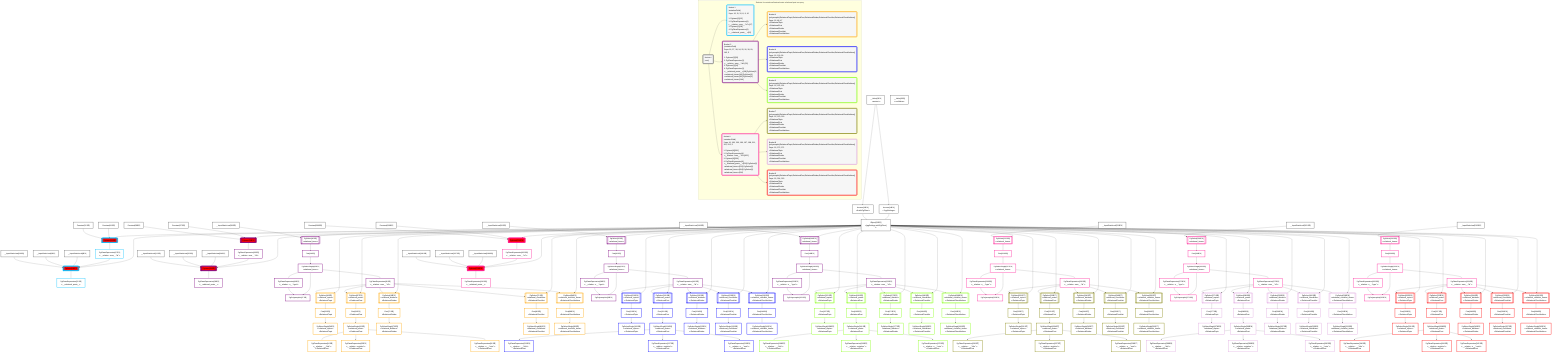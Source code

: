 graph TD
    classDef path fill:#eee,stroke:#000,color:#000
    classDef plan fill:#fff,stroke-width:3px,color:#000
    classDef itemplan fill:#fff,stroke-width:6px,color:#000
    classDef sideeffectplan fill:#f00,stroke-width:6px,color:#000
    classDef bucket fill:#f6f6f6,color:#000,stroke-width:6px,text-align:left


    %% define steps
    __Value3["__Value[3∈0]<br />ᐸcontextᐳ"]:::plan
    __Value5["__Value[5∈0]<br />ᐸrootValueᐳ"]:::plan
    __InputStaticLeaf8["__InputStaticLeaf[8∈0]"]:::plan
    __InputStaticLeaf9["__InputStaticLeaf[9∈0]"]:::plan
    __InputStaticLeaf10["__InputStaticLeaf[10∈0]"]:::plan
    Constant11["Constant[11∈0]"]:::plan
    Constant12["Constant[12∈0]"]:::plan
    Access14["Access[14∈0]<br />ᐸ3.pgSettingsᐳ"]:::plan
    Access15["Access[15∈0]<br />ᐸ3.withPgClientᐳ"]:::plan
    Object16["Object[16∈0]<br />ᐸ{pgSettings,withPgClient}ᐳ"]:::plan
    PgInsert13[["PgInsert[13∈1]"]]:::sideeffectplan
    PgClassExpression17["PgClassExpression[17∈1]<br />ᐸ__relation...ems__.”id”ᐳ"]:::plan
    PgInsert18[["PgInsert[18∈1]"]]:::sideeffectplan
    PgClassExpression22["PgClassExpression[22∈1]<br />ᐸ__relational_posts__ᐳ"]:::plan
    __InputStaticLeaf24["__InputStaticLeaf[24∈0]"]:::plan
    __InputStaticLeaf25["__InputStaticLeaf[25∈0]"]:::plan
    __InputStaticLeaf26["__InputStaticLeaf[26∈0]"]:::plan
    Constant27["Constant[27∈0]"]:::plan
    Constant28["Constant[28∈0]"]:::plan
    PgInsert29[["PgInsert[29∈2]"]]:::sideeffectplan
    PgClassExpression33["PgClassExpression[33∈2]<br />ᐸ__relation...ems__.”id”ᐳ"]:::plan
    PgInsert34[["PgInsert[34∈2]"]]:::sideeffectplan
    PgClassExpression38["PgClassExpression[38∈2]<br />ᐸ__relational_posts__ᐳ"]:::plan
    __InputStaticLeaf39["__InputStaticLeaf[39∈0]"]:::plan
    PgSelect40[["PgSelect[40∈2]<br />ᐸrelational_itemsᐳ"]]:::plan
    First44["First[44∈2]"]:::plan
    PgSelectSingle45["PgSelectSingle[45∈2]<br />ᐸrelational_itemsᐳ"]:::plan
    PgClassExpression46["PgClassExpression[46∈2]<br />ᐸ__relation...s__.”type”ᐳ"]:::plan
    PgPolymorphic47["PgPolymorphic[47∈2]"]:::plan
    PgClassExpression48["PgClassExpression[48∈2]<br />ᐸ__relation...ems__.”id”ᐳ"]:::plan
    PgSelect49[["PgSelect[49∈3]<br />ᐸrelational_topicsᐳ<br />ᐳRelationalTopic"]]:::plan
    First53["First[53∈3]<br />ᐳRelationalTopic"]:::plan
    PgSelectSingle54["PgSelectSingle[54∈3]<br />ᐸrelational_topicsᐳ<br />ᐳRelationalTopic"]:::plan
    PgSelect57[["PgSelect[57∈3]<br />ᐸrelational_postsᐳ<br />ᐳRelationalPost"]]:::plan
    First61["First[61∈3]<br />ᐳRelationalPost"]:::plan
    PgSelectSingle62["PgSelectSingle[62∈3]<br />ᐸrelational_postsᐳ<br />ᐳRelationalPost"]:::plan
    PgClassExpression64["PgClassExpression[64∈3]<br />ᐸ__relation...__.”title”ᐳ<br />ᐳRelationalPost"]:::plan
    PgClassExpression65["PgClassExpression[65∈3]<br />ᐸ__relation...scription”ᐳ<br />ᐳRelationalPost"]:::plan
    PgClassExpression66["PgClassExpression[66∈3]<br />ᐸ__relation...s__.”note”ᐳ<br />ᐳRelationalPost"]:::plan
    PgSelect68[["PgSelect[68∈3]<br />ᐸrelational_dividersᐳ<br />ᐳRelationalDivider"]]:::plan
    First72["First[72∈3]<br />ᐳRelationalDivider"]:::plan
    PgSelectSingle73["PgSelectSingle[73∈3]<br />ᐸrelational_dividersᐳ<br />ᐳRelationalDivider"]:::plan
    PgSelect76[["PgSelect[76∈3]<br />ᐸrelational_checklistsᐳ<br />ᐳRelationalChecklist"]]:::plan
    First80["First[80∈3]<br />ᐳRelationalChecklist"]:::plan
    PgSelectSingle81["PgSelectSingle[81∈3]<br />ᐸrelational_checklistsᐳ<br />ᐳRelationalChecklist"]:::plan
    PgSelect84[["PgSelect[84∈3]<br />ᐸrelational_checklist_itemsᐳ<br />ᐳRelationalChecklistItem"]]:::plan
    First88["First[88∈3]<br />ᐳRelationalChecklistItem"]:::plan
    PgSelectSingle89["PgSelectSingle[89∈3]<br />ᐸrelational_checklist_itemsᐳ<br />ᐳRelationalChecklistItem"]:::plan
    __InputStaticLeaf91["__InputStaticLeaf[91∈0]"]:::plan
    PgSelect92[["PgSelect[92∈2]<br />ᐸrelational_itemsᐳ"]]:::plan
    First96["First[96∈2]"]:::plan
    PgSelectSingle97["PgSelectSingle[97∈2]<br />ᐸrelational_itemsᐳ"]:::plan
    PgClassExpression98["PgClassExpression[98∈2]<br />ᐸ__relation...s__.”type”ᐳ"]:::plan
    PgPolymorphic99["PgPolymorphic[99∈2]"]:::plan
    PgClassExpression100["PgClassExpression[100∈2]<br />ᐸ__relation...ems__.”id”ᐳ"]:::plan
    PgSelect101[["PgSelect[101∈4]<br />ᐸrelational_topicsᐳ<br />ᐳRelationalTopic"]]:::plan
    First105["First[105∈4]<br />ᐳRelationalTopic"]:::plan
    PgSelectSingle106["PgSelectSingle[106∈4]<br />ᐸrelational_topicsᐳ<br />ᐳRelationalTopic"]:::plan
    PgSelect109[["PgSelect[109∈4]<br />ᐸrelational_postsᐳ<br />ᐳRelationalPost"]]:::plan
    First113["First[113∈4]<br />ᐳRelationalPost"]:::plan
    PgSelectSingle114["PgSelectSingle[114∈4]<br />ᐸrelational_postsᐳ<br />ᐳRelationalPost"]:::plan
    PgClassExpression116["PgClassExpression[116∈4]<br />ᐸ__relation...__.”title”ᐳ<br />ᐳRelationalPost"]:::plan
    PgClassExpression117["PgClassExpression[117∈4]<br />ᐸ__relation...scription”ᐳ<br />ᐳRelationalPost"]:::plan
    PgClassExpression118["PgClassExpression[118∈4]<br />ᐸ__relation...s__.”note”ᐳ<br />ᐳRelationalPost"]:::plan
    PgSelect120[["PgSelect[120∈4]<br />ᐸrelational_dividersᐳ<br />ᐳRelationalDivider"]]:::plan
    First124["First[124∈4]<br />ᐳRelationalDivider"]:::plan
    PgSelectSingle125["PgSelectSingle[125∈4]<br />ᐸrelational_dividersᐳ<br />ᐳRelationalDivider"]:::plan
    PgSelect128[["PgSelect[128∈4]<br />ᐸrelational_checklistsᐳ<br />ᐳRelationalChecklist"]]:::plan
    First132["First[132∈4]<br />ᐳRelationalChecklist"]:::plan
    PgSelectSingle133["PgSelectSingle[133∈4]<br />ᐸrelational_checklistsᐳ<br />ᐳRelationalChecklist"]:::plan
    PgSelect136[["PgSelect[136∈4]<br />ᐸrelational_checklist_itemsᐳ<br />ᐳRelationalChecklistItem"]]:::plan
    First140["First[140∈4]<br />ᐳRelationalChecklistItem"]:::plan
    PgSelectSingle141["PgSelectSingle[141∈4]<br />ᐸrelational_checklist_itemsᐳ<br />ᐳRelationalChecklistItem"]:::plan
    __InputStaticLeaf143["__InputStaticLeaf[143∈0]"]:::plan
    PgSelect144[["PgSelect[144∈2]<br />ᐸrelational_itemsᐳ"]]:::plan
    First148["First[148∈2]"]:::plan
    PgSelectSingle149["PgSelectSingle[149∈2]<br />ᐸrelational_itemsᐳ"]:::plan
    PgClassExpression150["PgClassExpression[150∈2]<br />ᐸ__relation...s__.”type”ᐳ"]:::plan
    PgPolymorphic151["PgPolymorphic[151∈2]"]:::plan
    PgClassExpression152["PgClassExpression[152∈2]<br />ᐸ__relation...ems__.”id”ᐳ"]:::plan
    PgSelect153[["PgSelect[153∈5]<br />ᐸrelational_topicsᐳ<br />ᐳRelationalTopic"]]:::plan
    First157["First[157∈5]<br />ᐳRelationalTopic"]:::plan
    PgSelectSingle158["PgSelectSingle[158∈5]<br />ᐸrelational_topicsᐳ<br />ᐳRelationalTopic"]:::plan
    PgSelect161[["PgSelect[161∈5]<br />ᐸrelational_postsᐳ<br />ᐳRelationalPost"]]:::plan
    First165["First[165∈5]<br />ᐳRelationalPost"]:::plan
    PgSelectSingle166["PgSelectSingle[166∈5]<br />ᐸrelational_postsᐳ<br />ᐳRelationalPost"]:::plan
    PgClassExpression168["PgClassExpression[168∈5]<br />ᐸ__relation...__.”title”ᐳ<br />ᐳRelationalPost"]:::plan
    PgClassExpression169["PgClassExpression[169∈5]<br />ᐸ__relation...scription”ᐳ<br />ᐳRelationalPost"]:::plan
    PgClassExpression170["PgClassExpression[170∈5]<br />ᐸ__relation...s__.”note”ᐳ<br />ᐳRelationalPost"]:::plan
    PgSelect172[["PgSelect[172∈5]<br />ᐸrelational_dividersᐳ<br />ᐳRelationalDivider"]]:::plan
    First176["First[176∈5]<br />ᐳRelationalDivider"]:::plan
    PgSelectSingle177["PgSelectSingle[177∈5]<br />ᐸrelational_dividersᐳ<br />ᐳRelationalDivider"]:::plan
    PgSelect180[["PgSelect[180∈5]<br />ᐸrelational_checklistsᐳ<br />ᐳRelationalChecklist"]]:::plan
    First184["First[184∈5]<br />ᐳRelationalChecklist"]:::plan
    PgSelectSingle185["PgSelectSingle[185∈5]<br />ᐸrelational_checklistsᐳ<br />ᐳRelationalChecklist"]:::plan
    PgSelect188[["PgSelect[188∈5]<br />ᐸrelational_checklist_itemsᐳ<br />ᐳRelationalChecklistItem"]]:::plan
    First192["First[192∈5]<br />ᐳRelationalChecklistItem"]:::plan
    PgSelectSingle193["PgSelectSingle[193∈5]<br />ᐸrelational_checklist_itemsᐳ<br />ᐳRelationalChecklistItem"]:::plan
    __InputStaticLeaf196["__InputStaticLeaf[196∈0]"]:::plan
    __InputStaticLeaf197["__InputStaticLeaf[197∈0]"]:::plan
    __InputStaticLeaf198["__InputStaticLeaf[198∈0]"]:::plan
    Constant199["Constant[199∈0]"]:::plan
    Constant200["Constant[200∈0]"]:::plan
    PgInsert201[["PgInsert[201∈6]"]]:::sideeffectplan
    PgClassExpression205["PgClassExpression[205∈6]<br />ᐸ__relation...ems__.”id”ᐳ"]:::plan
    PgInsert206[["PgInsert[206∈6]"]]:::sideeffectplan
    PgClassExpression210["PgClassExpression[210∈6]<br />ᐸ__relational_posts__ᐳ"]:::plan
    __InputStaticLeaf211["__InputStaticLeaf[211∈0]"]:::plan
    PgSelect212[["PgSelect[212∈6]<br />ᐸrelational_itemsᐳ"]]:::plan
    First216["First[216∈6]"]:::plan
    PgSelectSingle217["PgSelectSingle[217∈6]<br />ᐸrelational_itemsᐳ"]:::plan
    PgClassExpression218["PgClassExpression[218∈6]<br />ᐸ__relation...s__.”type”ᐳ"]:::plan
    PgPolymorphic219["PgPolymorphic[219∈6]"]:::plan
    PgClassExpression220["PgClassExpression[220∈6]<br />ᐸ__relation...ems__.”id”ᐳ"]:::plan
    PgSelect221[["PgSelect[221∈7]<br />ᐸrelational_topicsᐳ<br />ᐳRelationalTopic"]]:::plan
    First225["First[225∈7]<br />ᐳRelationalTopic"]:::plan
    PgSelectSingle226["PgSelectSingle[226∈7]<br />ᐸrelational_topicsᐳ<br />ᐳRelationalTopic"]:::plan
    PgSelect229[["PgSelect[229∈7]<br />ᐸrelational_postsᐳ<br />ᐳRelationalPost"]]:::plan
    First233["First[233∈7]<br />ᐳRelationalPost"]:::plan
    PgSelectSingle234["PgSelectSingle[234∈7]<br />ᐸrelational_postsᐳ<br />ᐳRelationalPost"]:::plan
    PgClassExpression236["PgClassExpression[236∈7]<br />ᐸ__relation...__.”title”ᐳ<br />ᐳRelationalPost"]:::plan
    PgClassExpression237["PgClassExpression[237∈7]<br />ᐸ__relation...scription”ᐳ<br />ᐳRelationalPost"]:::plan
    PgClassExpression238["PgClassExpression[238∈7]<br />ᐸ__relation...s__.”note”ᐳ<br />ᐳRelationalPost"]:::plan
    PgSelect240[["PgSelect[240∈7]<br />ᐸrelational_dividersᐳ<br />ᐳRelationalDivider"]]:::plan
    First244["First[244∈7]<br />ᐳRelationalDivider"]:::plan
    PgSelectSingle245["PgSelectSingle[245∈7]<br />ᐸrelational_dividersᐳ<br />ᐳRelationalDivider"]:::plan
    PgSelect248[["PgSelect[248∈7]<br />ᐸrelational_checklistsᐳ<br />ᐳRelationalChecklist"]]:::plan
    First252["First[252∈7]<br />ᐳRelationalChecklist"]:::plan
    PgSelectSingle253["PgSelectSingle[253∈7]<br />ᐸrelational_checklistsᐳ<br />ᐳRelationalChecklist"]:::plan
    PgSelect256[["PgSelect[256∈7]<br />ᐸrelational_checklist_itemsᐳ<br />ᐳRelationalChecklistItem"]]:::plan
    First260["First[260∈7]<br />ᐳRelationalChecklistItem"]:::plan
    PgSelectSingle261["PgSelectSingle[261∈7]<br />ᐸrelational_checklist_itemsᐳ<br />ᐳRelationalChecklistItem"]:::plan
    __InputStaticLeaf263["__InputStaticLeaf[263∈0]"]:::plan
    PgSelect264[["PgSelect[264∈6]<br />ᐸrelational_itemsᐳ"]]:::plan
    First268["First[268∈6]"]:::plan
    PgSelectSingle269["PgSelectSingle[269∈6]<br />ᐸrelational_itemsᐳ"]:::plan
    PgClassExpression270["PgClassExpression[270∈6]<br />ᐸ__relation...s__.”type”ᐳ"]:::plan
    PgPolymorphic271["PgPolymorphic[271∈6]"]:::plan
    PgClassExpression272["PgClassExpression[272∈6]<br />ᐸ__relation...ems__.”id”ᐳ"]:::plan
    PgSelect273[["PgSelect[273∈8]<br />ᐸrelational_topicsᐳ<br />ᐳRelationalTopic"]]:::plan
    First277["First[277∈8]<br />ᐳRelationalTopic"]:::plan
    PgSelectSingle278["PgSelectSingle[278∈8]<br />ᐸrelational_topicsᐳ<br />ᐳRelationalTopic"]:::plan
    PgSelect281[["PgSelect[281∈8]<br />ᐸrelational_postsᐳ<br />ᐳRelationalPost"]]:::plan
    First285["First[285∈8]<br />ᐳRelationalPost"]:::plan
    PgSelectSingle286["PgSelectSingle[286∈8]<br />ᐸrelational_postsᐳ<br />ᐳRelationalPost"]:::plan
    PgClassExpression288["PgClassExpression[288∈8]<br />ᐸ__relation...__.”title”ᐳ<br />ᐳRelationalPost"]:::plan
    PgClassExpression289["PgClassExpression[289∈8]<br />ᐸ__relation...scription”ᐳ<br />ᐳRelationalPost"]:::plan
    PgClassExpression290["PgClassExpression[290∈8]<br />ᐸ__relation...s__.”note”ᐳ<br />ᐳRelationalPost"]:::plan
    PgSelect292[["PgSelect[292∈8]<br />ᐸrelational_dividersᐳ<br />ᐳRelationalDivider"]]:::plan
    First296["First[296∈8]<br />ᐳRelationalDivider"]:::plan
    PgSelectSingle297["PgSelectSingle[297∈8]<br />ᐸrelational_dividersᐳ<br />ᐳRelationalDivider"]:::plan
    PgSelect300[["PgSelect[300∈8]<br />ᐸrelational_checklistsᐳ<br />ᐳRelationalChecklist"]]:::plan
    First304["First[304∈8]<br />ᐳRelationalChecklist"]:::plan
    PgSelectSingle305["PgSelectSingle[305∈8]<br />ᐸrelational_checklistsᐳ<br />ᐳRelationalChecklist"]:::plan
    PgSelect308[["PgSelect[308∈8]<br />ᐸrelational_checklist_itemsᐳ<br />ᐳRelationalChecklistItem"]]:::plan
    First312["First[312∈8]<br />ᐳRelationalChecklistItem"]:::plan
    PgSelectSingle313["PgSelectSingle[313∈8]<br />ᐸrelational_checklist_itemsᐳ<br />ᐳRelationalChecklistItem"]:::plan
    __InputStaticLeaf315["__InputStaticLeaf[315∈0]"]:::plan
    PgSelect316[["PgSelect[316∈6]<br />ᐸrelational_itemsᐳ"]]:::plan
    First320["First[320∈6]"]:::plan
    PgSelectSingle321["PgSelectSingle[321∈6]<br />ᐸrelational_itemsᐳ"]:::plan
    PgClassExpression322["PgClassExpression[322∈6]<br />ᐸ__relation...s__.”type”ᐳ"]:::plan
    PgPolymorphic323["PgPolymorphic[323∈6]"]:::plan
    PgClassExpression324["PgClassExpression[324∈6]<br />ᐸ__relation...ems__.”id”ᐳ"]:::plan
    PgSelect325[["PgSelect[325∈9]<br />ᐸrelational_topicsᐳ<br />ᐳRelationalTopic"]]:::plan
    First329["First[329∈9]<br />ᐳRelationalTopic"]:::plan
    PgSelectSingle330["PgSelectSingle[330∈9]<br />ᐸrelational_topicsᐳ<br />ᐳRelationalTopic"]:::plan
    PgSelect333[["PgSelect[333∈9]<br />ᐸrelational_postsᐳ<br />ᐳRelationalPost"]]:::plan
    First337["First[337∈9]<br />ᐳRelationalPost"]:::plan
    PgSelectSingle338["PgSelectSingle[338∈9]<br />ᐸrelational_postsᐳ<br />ᐳRelationalPost"]:::plan
    PgClassExpression340["PgClassExpression[340∈9]<br />ᐸ__relation...__.”title”ᐳ<br />ᐳRelationalPost"]:::plan
    PgClassExpression341["PgClassExpression[341∈9]<br />ᐸ__relation...scription”ᐳ<br />ᐳRelationalPost"]:::plan
    PgClassExpression342["PgClassExpression[342∈9]<br />ᐸ__relation...s__.”note”ᐳ<br />ᐳRelationalPost"]:::plan
    PgSelect344[["PgSelect[344∈9]<br />ᐸrelational_dividersᐳ<br />ᐳRelationalDivider"]]:::plan
    First348["First[348∈9]<br />ᐳRelationalDivider"]:::plan
    PgSelectSingle349["PgSelectSingle[349∈9]<br />ᐸrelational_dividersᐳ<br />ᐳRelationalDivider"]:::plan
    PgSelect352[["PgSelect[352∈9]<br />ᐸrelational_checklistsᐳ<br />ᐳRelationalChecklist"]]:::plan
    First356["First[356∈9]<br />ᐳRelationalChecklist"]:::plan
    PgSelectSingle357["PgSelectSingle[357∈9]<br />ᐸrelational_checklistsᐳ<br />ᐳRelationalChecklist"]:::plan
    PgSelect360[["PgSelect[360∈9]<br />ᐸrelational_checklist_itemsᐳ<br />ᐳRelationalChecklistItem"]]:::plan
    First364["First[364∈9]<br />ᐳRelationalChecklistItem"]:::plan
    PgSelectSingle365["PgSelectSingle[365∈9]<br />ᐸrelational_checklist_itemsᐳ<br />ᐳRelationalChecklistItem"]:::plan

    %% plan dependencies
    __Value3 --> Access14
    __Value3 --> Access15
    Access14 & Access15 --> Object16
    Object16 & Constant11 & Constant12 --> PgInsert13
    PgInsert13 --> PgClassExpression17
    Object16 & PgClassExpression17 & __InputStaticLeaf8 & __InputStaticLeaf9 & __InputStaticLeaf10 --> PgInsert18
    PgInsert18 --> PgClassExpression22
    Object16 & Constant27 & Constant28 --> PgInsert29
    PgInsert29 --> PgClassExpression33
    Object16 & PgClassExpression33 & __InputStaticLeaf24 & __InputStaticLeaf25 & __InputStaticLeaf26 --> PgInsert34
    PgInsert34 --> PgClassExpression38
    Object16 & __InputStaticLeaf39 --> PgSelect40
    PgSelect40 --> First44
    First44 --> PgSelectSingle45
    PgSelectSingle45 --> PgClassExpression46
    PgSelectSingle45 & PgClassExpression46 --> PgPolymorphic47
    PgSelectSingle45 --> PgClassExpression48
    Object16 & PgClassExpression48 --> PgSelect49
    PgSelect49 --> First53
    First53 --> PgSelectSingle54
    Object16 & PgClassExpression48 --> PgSelect57
    PgSelect57 --> First61
    First61 --> PgSelectSingle62
    PgSelectSingle62 --> PgClassExpression64
    PgSelectSingle62 --> PgClassExpression65
    PgSelectSingle62 --> PgClassExpression66
    Object16 & PgClassExpression48 --> PgSelect68
    PgSelect68 --> First72
    First72 --> PgSelectSingle73
    Object16 & PgClassExpression48 --> PgSelect76
    PgSelect76 --> First80
    First80 --> PgSelectSingle81
    Object16 & PgClassExpression48 --> PgSelect84
    PgSelect84 --> First88
    First88 --> PgSelectSingle89
    Object16 & __InputStaticLeaf91 --> PgSelect92
    PgSelect92 --> First96
    First96 --> PgSelectSingle97
    PgSelectSingle97 --> PgClassExpression98
    PgSelectSingle97 & PgClassExpression98 --> PgPolymorphic99
    PgSelectSingle97 --> PgClassExpression100
    Object16 & PgClassExpression100 --> PgSelect101
    PgSelect101 --> First105
    First105 --> PgSelectSingle106
    Object16 & PgClassExpression100 --> PgSelect109
    PgSelect109 --> First113
    First113 --> PgSelectSingle114
    PgSelectSingle114 --> PgClassExpression116
    PgSelectSingle114 --> PgClassExpression117
    PgSelectSingle114 --> PgClassExpression118
    Object16 & PgClassExpression100 --> PgSelect120
    PgSelect120 --> First124
    First124 --> PgSelectSingle125
    Object16 & PgClassExpression100 --> PgSelect128
    PgSelect128 --> First132
    First132 --> PgSelectSingle133
    Object16 & PgClassExpression100 --> PgSelect136
    PgSelect136 --> First140
    First140 --> PgSelectSingle141
    Object16 & __InputStaticLeaf143 --> PgSelect144
    PgSelect144 --> First148
    First148 --> PgSelectSingle149
    PgSelectSingle149 --> PgClassExpression150
    PgSelectSingle149 & PgClassExpression150 --> PgPolymorphic151
    PgSelectSingle149 --> PgClassExpression152
    Object16 & PgClassExpression152 --> PgSelect153
    PgSelect153 --> First157
    First157 --> PgSelectSingle158
    Object16 & PgClassExpression152 --> PgSelect161
    PgSelect161 --> First165
    First165 --> PgSelectSingle166
    PgSelectSingle166 --> PgClassExpression168
    PgSelectSingle166 --> PgClassExpression169
    PgSelectSingle166 --> PgClassExpression170
    Object16 & PgClassExpression152 --> PgSelect172
    PgSelect172 --> First176
    First176 --> PgSelectSingle177
    Object16 & PgClassExpression152 --> PgSelect180
    PgSelect180 --> First184
    First184 --> PgSelectSingle185
    Object16 & PgClassExpression152 --> PgSelect188
    PgSelect188 --> First192
    First192 --> PgSelectSingle193
    Object16 & Constant199 & Constant200 --> PgInsert201
    PgInsert201 --> PgClassExpression205
    Object16 & PgClassExpression205 & __InputStaticLeaf196 & __InputStaticLeaf197 & __InputStaticLeaf198 --> PgInsert206
    PgInsert206 --> PgClassExpression210
    Object16 & __InputStaticLeaf211 --> PgSelect212
    PgSelect212 --> First216
    First216 --> PgSelectSingle217
    PgSelectSingle217 --> PgClassExpression218
    PgSelectSingle217 & PgClassExpression218 --> PgPolymorphic219
    PgSelectSingle217 --> PgClassExpression220
    Object16 & PgClassExpression220 --> PgSelect221
    PgSelect221 --> First225
    First225 --> PgSelectSingle226
    Object16 & PgClassExpression220 --> PgSelect229
    PgSelect229 --> First233
    First233 --> PgSelectSingle234
    PgSelectSingle234 --> PgClassExpression236
    PgSelectSingle234 --> PgClassExpression237
    PgSelectSingle234 --> PgClassExpression238
    Object16 & PgClassExpression220 --> PgSelect240
    PgSelect240 --> First244
    First244 --> PgSelectSingle245
    Object16 & PgClassExpression220 --> PgSelect248
    PgSelect248 --> First252
    First252 --> PgSelectSingle253
    Object16 & PgClassExpression220 --> PgSelect256
    PgSelect256 --> First260
    First260 --> PgSelectSingle261
    Object16 & __InputStaticLeaf263 --> PgSelect264
    PgSelect264 --> First268
    First268 --> PgSelectSingle269
    PgSelectSingle269 --> PgClassExpression270
    PgSelectSingle269 & PgClassExpression270 --> PgPolymorphic271
    PgSelectSingle269 --> PgClassExpression272
    Object16 & PgClassExpression272 --> PgSelect273
    PgSelect273 --> First277
    First277 --> PgSelectSingle278
    Object16 & PgClassExpression272 --> PgSelect281
    PgSelect281 --> First285
    First285 --> PgSelectSingle286
    PgSelectSingle286 --> PgClassExpression288
    PgSelectSingle286 --> PgClassExpression289
    PgSelectSingle286 --> PgClassExpression290
    Object16 & PgClassExpression272 --> PgSelect292
    PgSelect292 --> First296
    First296 --> PgSelectSingle297
    Object16 & PgClassExpression272 --> PgSelect300
    PgSelect300 --> First304
    First304 --> PgSelectSingle305
    Object16 & PgClassExpression272 --> PgSelect308
    PgSelect308 --> First312
    First312 --> PgSelectSingle313
    Object16 & __InputStaticLeaf315 --> PgSelect316
    PgSelect316 --> First320
    First320 --> PgSelectSingle321
    PgSelectSingle321 --> PgClassExpression322
    PgSelectSingle321 & PgClassExpression322 --> PgPolymorphic323
    PgSelectSingle321 --> PgClassExpression324
    Object16 & PgClassExpression324 --> PgSelect325
    PgSelect325 --> First329
    First329 --> PgSelectSingle330
    Object16 & PgClassExpression324 --> PgSelect333
    PgSelect333 --> First337
    First337 --> PgSelectSingle338
    PgSelectSingle338 --> PgClassExpression340
    PgSelectSingle338 --> PgClassExpression341
    PgSelectSingle338 --> PgClassExpression342
    Object16 & PgClassExpression324 --> PgSelect344
    PgSelect344 --> First348
    First348 --> PgSelectSingle349
    Object16 & PgClassExpression324 --> PgSelect352
    PgSelect352 --> First356
    First356 --> PgSelectSingle357
    Object16 & PgClassExpression324 --> PgSelect360
    PgSelect360 --> First364
    First364 --> PgSelectSingle365

    subgraph "Buckets for mutations/basics/create-relational-post-no-query"
    Bucket0("Bucket 0<br />(root)"):::bucket
    classDef bucket0 stroke:#696969
    class Bucket0,__Value3,__Value5,__InputStaticLeaf8,__InputStaticLeaf9,__InputStaticLeaf10,Constant11,Constant12,Access14,Access15,Object16,__InputStaticLeaf24,__InputStaticLeaf25,__InputStaticLeaf26,Constant27,Constant28,__InputStaticLeaf39,__InputStaticLeaf91,__InputStaticLeaf143,__InputStaticLeaf196,__InputStaticLeaf197,__InputStaticLeaf198,Constant199,Constant200,__InputStaticLeaf211,__InputStaticLeaf263,__InputStaticLeaf315 bucket0
    Bucket1("Bucket 1<br />(mutationField)<br />Deps: 16, 11, 12, 8, 9, 10<br /><br />1: PgInsert{1}[13]<br />2: PgClassExpression{1}ᐸ__relation...ems__.”id”ᐳ[17]<br />3: PgInsert{1}[18]<br />4: PgClassExpression{1}ᐸ__relational_posts__ᐳ[22]"):::bucket
    classDef bucket1 stroke:#00bfff
    class Bucket1,PgInsert13,PgClassExpression17,PgInsert18,PgClassExpression22 bucket1
    Bucket2("Bucket 2<br />(mutationField)<br />Deps: 16, 27, 28, 24, 25, 26, 39, 91, 143, 5<br /><br />1: PgInsert{2}[29]<br />2: PgClassExpression{2}ᐸ__relation...ems__.”id”ᐳ[33]<br />3: PgInsert{2}[34]<br />4: PgClassExpression{2}ᐸ__relational_posts__ᐳ[38],PgSelect{2}ᐸrelational_itemsᐳ[40],PgSelect{2}ᐸrelational_itemsᐳ[92],PgSelect{2}ᐸrelational_itemsᐳ[144]"):::bucket
    classDef bucket2 stroke:#7f007f
    class Bucket2,PgInsert29,PgClassExpression33,PgInsert34,PgClassExpression38,PgSelect40,First44,PgSelectSingle45,PgClassExpression46,PgPolymorphic47,PgClassExpression48,PgSelect92,First96,PgSelectSingle97,PgClassExpression98,PgPolymorphic99,PgClassExpression100,PgSelect144,First148,PgSelectSingle149,PgClassExpression150,PgPolymorphic151,PgClassExpression152 bucket2
    Bucket3("Bucket 3<br />(polymorphic(RelationalTopic,RelationalPost,RelationalDivider,RelationalChecklist,RelationalChecklistItem))<br />Deps: 16, 48, 47<br />ᐳRelationalTopic<br />ᐳRelationalPost<br />ᐳRelationalDivider<br />ᐳRelationalChecklist<br />ᐳRelationalChecklistItem"):::bucket
    classDef bucket3 stroke:#ffa500
    class Bucket3,PgSelect49,First53,PgSelectSingle54,PgSelect57,First61,PgSelectSingle62,PgClassExpression64,PgClassExpression65,PgClassExpression66,PgSelect68,First72,PgSelectSingle73,PgSelect76,First80,PgSelectSingle81,PgSelect84,First88,PgSelectSingle89 bucket3
    Bucket4("Bucket 4<br />(polymorphic(RelationalTopic,RelationalPost,RelationalDivider,RelationalChecklist,RelationalChecklistItem))<br />Deps: 16, 100, 99<br />ᐳRelationalTopic<br />ᐳRelationalPost<br />ᐳRelationalDivider<br />ᐳRelationalChecklist<br />ᐳRelationalChecklistItem"):::bucket
    classDef bucket4 stroke:#0000ff
    class Bucket4,PgSelect101,First105,PgSelectSingle106,PgSelect109,First113,PgSelectSingle114,PgClassExpression116,PgClassExpression117,PgClassExpression118,PgSelect120,First124,PgSelectSingle125,PgSelect128,First132,PgSelectSingle133,PgSelect136,First140,PgSelectSingle141 bucket4
    Bucket5("Bucket 5<br />(polymorphic(RelationalTopic,RelationalPost,RelationalDivider,RelationalChecklist,RelationalChecklistItem))<br />Deps: 16, 152, 151<br />ᐳRelationalTopic<br />ᐳRelationalPost<br />ᐳRelationalDivider<br />ᐳRelationalChecklist<br />ᐳRelationalChecklistItem"):::bucket
    classDef bucket5 stroke:#7fff00
    class Bucket5,PgSelect153,First157,PgSelectSingle158,PgSelect161,First165,PgSelectSingle166,PgClassExpression168,PgClassExpression169,PgClassExpression170,PgSelect172,First176,PgSelectSingle177,PgSelect180,First184,PgSelectSingle185,PgSelect188,First192,PgSelectSingle193 bucket5
    Bucket6("Bucket 6<br />(mutationField)<br />Deps: 16, 199, 200, 196, 197, 198, 211, 263, 315, 5<br /><br />1: PgInsert{6}[201]<br />2: PgClassExpression{6}ᐸ__relation...ems__.”id”ᐳ[205]<br />3: PgInsert{6}[206]<br />4: PgClassExpression{6}ᐸ__relational_posts__ᐳ[210],PgSelect{6}ᐸrelational_itemsᐳ[212],PgSelect{6}ᐸrelational_itemsᐳ[264],PgSelect{6}ᐸrelational_itemsᐳ[316]"):::bucket
    classDef bucket6 stroke:#ff1493
    class Bucket6,PgInsert201,PgClassExpression205,PgInsert206,PgClassExpression210,PgSelect212,First216,PgSelectSingle217,PgClassExpression218,PgPolymorphic219,PgClassExpression220,PgSelect264,First268,PgSelectSingle269,PgClassExpression270,PgPolymorphic271,PgClassExpression272,PgSelect316,First320,PgSelectSingle321,PgClassExpression322,PgPolymorphic323,PgClassExpression324 bucket6
    Bucket7("Bucket 7<br />(polymorphic(RelationalTopic,RelationalPost,RelationalDivider,RelationalChecklist,RelationalChecklistItem))<br />Deps: 16, 220, 219<br />ᐳRelationalTopic<br />ᐳRelationalPost<br />ᐳRelationalDivider<br />ᐳRelationalChecklist<br />ᐳRelationalChecklistItem"):::bucket
    classDef bucket7 stroke:#808000
    class Bucket7,PgSelect221,First225,PgSelectSingle226,PgSelect229,First233,PgSelectSingle234,PgClassExpression236,PgClassExpression237,PgClassExpression238,PgSelect240,First244,PgSelectSingle245,PgSelect248,First252,PgSelectSingle253,PgSelect256,First260,PgSelectSingle261 bucket7
    Bucket8("Bucket 8<br />(polymorphic(RelationalTopic,RelationalPost,RelationalDivider,RelationalChecklist,RelationalChecklistItem))<br />Deps: 16, 272, 271<br />ᐳRelationalTopic<br />ᐳRelationalPost<br />ᐳRelationalDivider<br />ᐳRelationalChecklist<br />ᐳRelationalChecklistItem"):::bucket
    classDef bucket8 stroke:#dda0dd
    class Bucket8,PgSelect273,First277,PgSelectSingle278,PgSelect281,First285,PgSelectSingle286,PgClassExpression288,PgClassExpression289,PgClassExpression290,PgSelect292,First296,PgSelectSingle297,PgSelect300,First304,PgSelectSingle305,PgSelect308,First312,PgSelectSingle313 bucket8
    Bucket9("Bucket 9<br />(polymorphic(RelationalTopic,RelationalPost,RelationalDivider,RelationalChecklist,RelationalChecklistItem))<br />Deps: 16, 324, 323<br />ᐳRelationalTopic<br />ᐳRelationalPost<br />ᐳRelationalDivider<br />ᐳRelationalChecklist<br />ᐳRelationalChecklistItem"):::bucket
    classDef bucket9 stroke:#ff0000
    class Bucket9,PgSelect325,First329,PgSelectSingle330,PgSelect333,First337,PgSelectSingle338,PgClassExpression340,PgClassExpression341,PgClassExpression342,PgSelect344,First348,PgSelectSingle349,PgSelect352,First356,PgSelectSingle357,PgSelect360,First364,PgSelectSingle365 bucket9
    Bucket0 --> Bucket1 & Bucket2 & Bucket6
    Bucket2 --> Bucket3 & Bucket4 & Bucket5
    Bucket6 --> Bucket7 & Bucket8 & Bucket9
    end